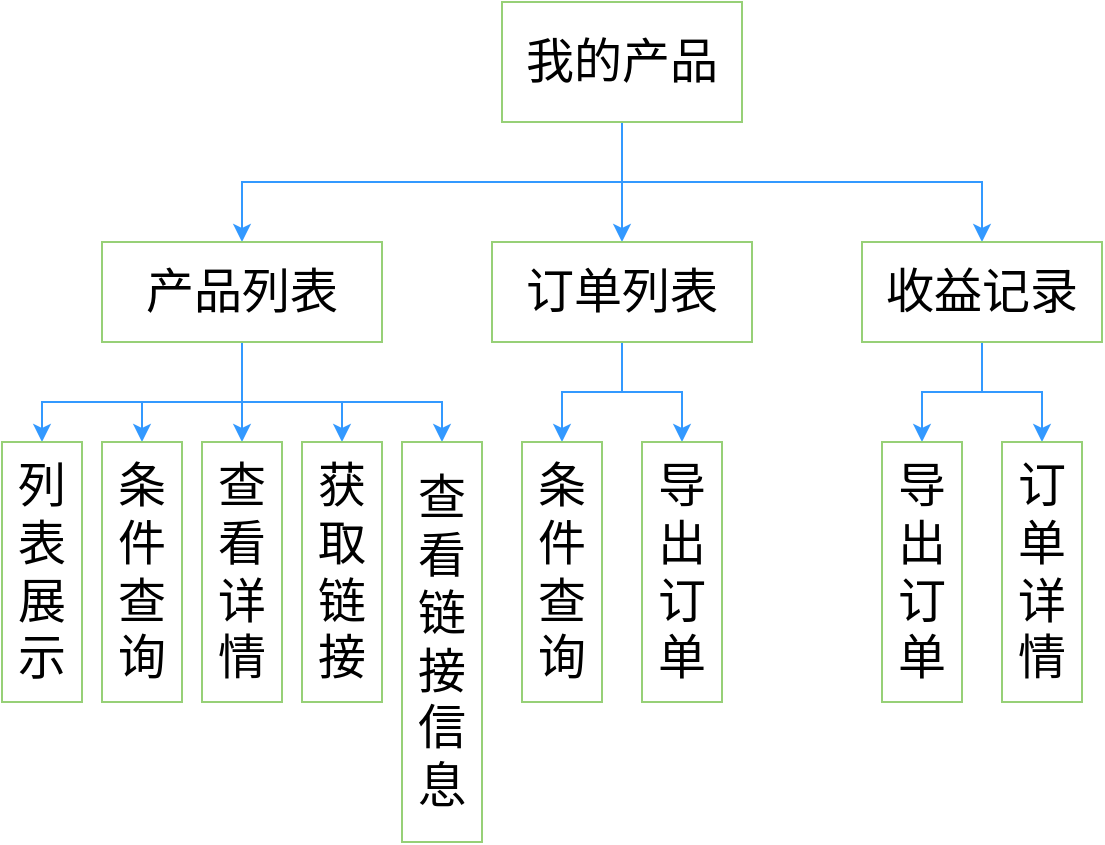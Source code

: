 <mxfile version="20.2.6" type="github">
  <diagram id="IiqMJJy4TNdP_uhYzW4f" name="第 1 页">
    <mxGraphModel dx="1426" dy="1792" grid="1" gridSize="10" guides="1" tooltips="1" connect="1" arrows="1" fold="1" page="1" pageScale="1" pageWidth="827" pageHeight="1169" math="0" shadow="0">
      <root>
        <mxCell id="0" />
        <mxCell id="1" parent="0" />
        <mxCell id="2A4D3zfVvr9uK-X-SdBS-1" style="edgeStyle=orthogonalEdgeStyle;rounded=0;orthogonalLoop=1;jettySize=auto;html=1;entryX=0.5;entryY=0;entryDx=0;entryDy=0;fontSize=24;strokeColor=#3399FF;" edge="1" parent="1" source="2A4D3zfVvr9uK-X-SdBS-4" target="2A4D3zfVvr9uK-X-SdBS-5">
          <mxGeometry relative="1" as="geometry">
            <Array as="points">
              <mxPoint x="410" y="-630" />
              <mxPoint x="220" y="-630" />
            </Array>
          </mxGeometry>
        </mxCell>
        <mxCell id="2A4D3zfVvr9uK-X-SdBS-2" style="edgeStyle=orthogonalEdgeStyle;rounded=0;orthogonalLoop=1;jettySize=auto;html=1;entryX=0.5;entryY=0;entryDx=0;entryDy=0;fontSize=24;strokeColor=#3399FF;" edge="1" parent="1" source="2A4D3zfVvr9uK-X-SdBS-4" target="2A4D3zfVvr9uK-X-SdBS-6">
          <mxGeometry relative="1" as="geometry" />
        </mxCell>
        <mxCell id="2A4D3zfVvr9uK-X-SdBS-3" style="edgeStyle=orthogonalEdgeStyle;rounded=0;orthogonalLoop=1;jettySize=auto;html=1;entryX=0.5;entryY=0;entryDx=0;entryDy=0;fontSize=24;strokeColor=#3399FF;" edge="1" parent="1" source="2A4D3zfVvr9uK-X-SdBS-4" target="2A4D3zfVvr9uK-X-SdBS-7">
          <mxGeometry relative="1" as="geometry">
            <Array as="points">
              <mxPoint x="410" y="-630" />
              <mxPoint x="590" y="-630" />
            </Array>
          </mxGeometry>
        </mxCell>
        <mxCell id="2A4D3zfVvr9uK-X-SdBS-4" value="我的产品" style="rounded=0;whiteSpace=wrap;html=1;fontSize=24;strokeColor=#97D077;" vertex="1" parent="1">
          <mxGeometry x="350" y="-720" width="120" height="60" as="geometry" />
        </mxCell>
        <mxCell id="2A4D3zfVvr9uK-X-SdBS-17" style="edgeStyle=orthogonalEdgeStyle;rounded=0;orthogonalLoop=1;jettySize=auto;html=1;entryX=0.5;entryY=0;entryDx=0;entryDy=0;strokeColor=#3399FF;" edge="1" parent="1" source="2A4D3zfVvr9uK-X-SdBS-5" target="2A4D3zfVvr9uK-X-SdBS-8">
          <mxGeometry relative="1" as="geometry">
            <Array as="points">
              <mxPoint x="220" y="-520" />
              <mxPoint x="120" y="-520" />
            </Array>
          </mxGeometry>
        </mxCell>
        <mxCell id="2A4D3zfVvr9uK-X-SdBS-18" style="edgeStyle=orthogonalEdgeStyle;rounded=0;orthogonalLoop=1;jettySize=auto;html=1;entryX=0.5;entryY=0;entryDx=0;entryDy=0;strokeColor=#3399FF;" edge="1" parent="1" source="2A4D3zfVvr9uK-X-SdBS-5" target="2A4D3zfVvr9uK-X-SdBS-9">
          <mxGeometry relative="1" as="geometry">
            <Array as="points">
              <mxPoint x="220" y="-520" />
              <mxPoint x="170" y="-520" />
            </Array>
          </mxGeometry>
        </mxCell>
        <mxCell id="2A4D3zfVvr9uK-X-SdBS-19" style="edgeStyle=orthogonalEdgeStyle;rounded=0;orthogonalLoop=1;jettySize=auto;html=1;entryX=0.5;entryY=0;entryDx=0;entryDy=0;strokeColor=#3399FF;" edge="1" parent="1" source="2A4D3zfVvr9uK-X-SdBS-5" target="2A4D3zfVvr9uK-X-SdBS-10">
          <mxGeometry relative="1" as="geometry">
            <Array as="points">
              <mxPoint x="220" y="-510" />
              <mxPoint x="220" y="-510" />
            </Array>
          </mxGeometry>
        </mxCell>
        <mxCell id="2A4D3zfVvr9uK-X-SdBS-20" style="edgeStyle=orthogonalEdgeStyle;rounded=0;orthogonalLoop=1;jettySize=auto;html=1;entryX=0.5;entryY=0;entryDx=0;entryDy=0;strokeColor=#3399FF;" edge="1" parent="1" source="2A4D3zfVvr9uK-X-SdBS-5" target="2A4D3zfVvr9uK-X-SdBS-11">
          <mxGeometry relative="1" as="geometry">
            <Array as="points">
              <mxPoint x="220" y="-520" />
              <mxPoint x="270" y="-520" />
            </Array>
          </mxGeometry>
        </mxCell>
        <mxCell id="2A4D3zfVvr9uK-X-SdBS-21" style="edgeStyle=orthogonalEdgeStyle;rounded=0;orthogonalLoop=1;jettySize=auto;html=1;strokeColor=#3399FF;" edge="1" parent="1" source="2A4D3zfVvr9uK-X-SdBS-5" target="2A4D3zfVvr9uK-X-SdBS-12">
          <mxGeometry relative="1" as="geometry">
            <Array as="points">
              <mxPoint x="220" y="-520" />
              <mxPoint x="320" y="-520" />
            </Array>
          </mxGeometry>
        </mxCell>
        <mxCell id="2A4D3zfVvr9uK-X-SdBS-5" value="产品列表" style="rounded=0;whiteSpace=wrap;html=1;fontSize=24;strokeColor=#97D077;" vertex="1" parent="1">
          <mxGeometry x="150" y="-600" width="140" height="50" as="geometry" />
        </mxCell>
        <mxCell id="2A4D3zfVvr9uK-X-SdBS-22" style="edgeStyle=orthogonalEdgeStyle;rounded=0;orthogonalLoop=1;jettySize=auto;html=1;entryX=0.5;entryY=0;entryDx=0;entryDy=0;strokeColor=#3399FF;" edge="1" parent="1" source="2A4D3zfVvr9uK-X-SdBS-6" target="2A4D3zfVvr9uK-X-SdBS-13">
          <mxGeometry relative="1" as="geometry" />
        </mxCell>
        <mxCell id="2A4D3zfVvr9uK-X-SdBS-23" style="edgeStyle=orthogonalEdgeStyle;rounded=0;orthogonalLoop=1;jettySize=auto;html=1;entryX=0.5;entryY=0;entryDx=0;entryDy=0;strokeColor=#3399FF;" edge="1" parent="1" source="2A4D3zfVvr9uK-X-SdBS-6" target="2A4D3zfVvr9uK-X-SdBS-14">
          <mxGeometry relative="1" as="geometry" />
        </mxCell>
        <mxCell id="2A4D3zfVvr9uK-X-SdBS-6" value="订单列表" style="rounded=0;whiteSpace=wrap;html=1;fontSize=24;strokeColor=#97D077;" vertex="1" parent="1">
          <mxGeometry x="345" y="-600" width="130" height="50" as="geometry" />
        </mxCell>
        <mxCell id="2A4D3zfVvr9uK-X-SdBS-24" style="edgeStyle=orthogonalEdgeStyle;rounded=0;orthogonalLoop=1;jettySize=auto;html=1;entryX=0.5;entryY=0;entryDx=0;entryDy=0;strokeColor=#3399FF;" edge="1" parent="1" source="2A4D3zfVvr9uK-X-SdBS-7" target="2A4D3zfVvr9uK-X-SdBS-15">
          <mxGeometry relative="1" as="geometry" />
        </mxCell>
        <mxCell id="2A4D3zfVvr9uK-X-SdBS-25" style="edgeStyle=orthogonalEdgeStyle;rounded=0;orthogonalLoop=1;jettySize=auto;html=1;entryX=0.5;entryY=0;entryDx=0;entryDy=0;strokeColor=#3399FF;" edge="1" parent="1" source="2A4D3zfVvr9uK-X-SdBS-7" target="2A4D3zfVvr9uK-X-SdBS-16">
          <mxGeometry relative="1" as="geometry" />
        </mxCell>
        <mxCell id="2A4D3zfVvr9uK-X-SdBS-7" value="收益记录" style="rounded=0;whiteSpace=wrap;html=1;fontSize=24;strokeColor=#97D077;" vertex="1" parent="1">
          <mxGeometry x="530" y="-600" width="120" height="50" as="geometry" />
        </mxCell>
        <mxCell id="2A4D3zfVvr9uK-X-SdBS-8" value="列表展示" style="rounded=0;whiteSpace=wrap;html=1;fontSize=24;strokeColor=#97D077;" vertex="1" parent="1">
          <mxGeometry x="100" y="-500" width="40" height="130" as="geometry" />
        </mxCell>
        <mxCell id="2A4D3zfVvr9uK-X-SdBS-9" value="条件查询" style="rounded=0;whiteSpace=wrap;html=1;fontSize=24;strokeColor=#97D077;" vertex="1" parent="1">
          <mxGeometry x="150" y="-500" width="40" height="130" as="geometry" />
        </mxCell>
        <mxCell id="2A4D3zfVvr9uK-X-SdBS-10" value="查看详情" style="rounded=0;whiteSpace=wrap;html=1;fontSize=24;strokeColor=#97D077;" vertex="1" parent="1">
          <mxGeometry x="200" y="-500" width="40" height="130" as="geometry" />
        </mxCell>
        <mxCell id="2A4D3zfVvr9uK-X-SdBS-11" value="获取链接" style="rounded=0;whiteSpace=wrap;html=1;fontSize=24;strokeColor=#97D077;" vertex="1" parent="1">
          <mxGeometry x="250" y="-500" width="40" height="130" as="geometry" />
        </mxCell>
        <mxCell id="2A4D3zfVvr9uK-X-SdBS-12" value="查看链接信息" style="rounded=0;whiteSpace=wrap;html=1;fontSize=24;strokeColor=#97D077;" vertex="1" parent="1">
          <mxGeometry x="300" y="-500" width="40" height="200" as="geometry" />
        </mxCell>
        <mxCell id="2A4D3zfVvr9uK-X-SdBS-13" value="条件查询" style="rounded=0;whiteSpace=wrap;html=1;fontSize=24;strokeColor=#97D077;" vertex="1" parent="1">
          <mxGeometry x="360" y="-500" width="40" height="130" as="geometry" />
        </mxCell>
        <mxCell id="2A4D3zfVvr9uK-X-SdBS-14" value="导出订单" style="rounded=0;whiteSpace=wrap;html=1;fontSize=24;strokeColor=#97D077;" vertex="1" parent="1">
          <mxGeometry x="420" y="-500" width="40" height="130" as="geometry" />
        </mxCell>
        <mxCell id="2A4D3zfVvr9uK-X-SdBS-15" value="导出订单" style="rounded=0;whiteSpace=wrap;html=1;fontSize=24;strokeColor=#97D077;" vertex="1" parent="1">
          <mxGeometry x="540" y="-500" width="40" height="130" as="geometry" />
        </mxCell>
        <mxCell id="2A4D3zfVvr9uK-X-SdBS-16" value="订单详情" style="rounded=0;whiteSpace=wrap;html=1;fontSize=24;strokeColor=#97D077;" vertex="1" parent="1">
          <mxGeometry x="600" y="-500" width="40" height="130" as="geometry" />
        </mxCell>
      </root>
    </mxGraphModel>
  </diagram>
</mxfile>
